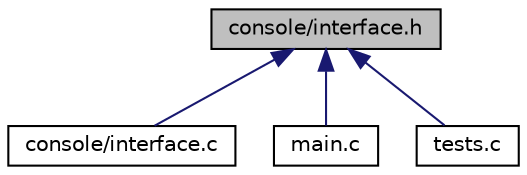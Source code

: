 digraph "console/interface.h"
{
 // LATEX_PDF_SIZE
  edge [fontname="Helvetica",fontsize="10",labelfontname="Helvetica",labelfontsize="10"];
  node [fontname="Helvetica",fontsize="10",shape=record];
  Node1 [label="console/interface.h",height=0.2,width=0.4,color="black", fillcolor="grey75", style="filled", fontcolor="black",tooltip="The header file with the declaration of functions that will be used sdl interface."];
  Node1 -> Node2 [dir="back",color="midnightblue",fontsize="10",style="solid",fontname="Helvetica"];
  Node2 [label="console/interface.c",height=0.2,width=0.4,color="black", fillcolor="white", style="filled",URL="$interface_8c.html",tooltip="This function contains all the implementations of functions created in interface.h."];
  Node1 -> Node3 [dir="back",color="midnightblue",fontsize="10",style="solid",fontname="Helvetica"];
  Node3 [label="main.c",height=0.2,width=0.4,color="black", fillcolor="white", style="filled",URL="$main_8c.html",tooltip="This is the main file in our project."];
  Node1 -> Node4 [dir="back",color="midnightblue",fontsize="10",style="solid",fontname="Helvetica"];
  Node4 [label="tests.c",height=0.2,width=0.4,color="black", fillcolor="white", style="filled",URL="$tests_8c.html",tooltip="This file holds all Cunits test that we created for our project."];
}
